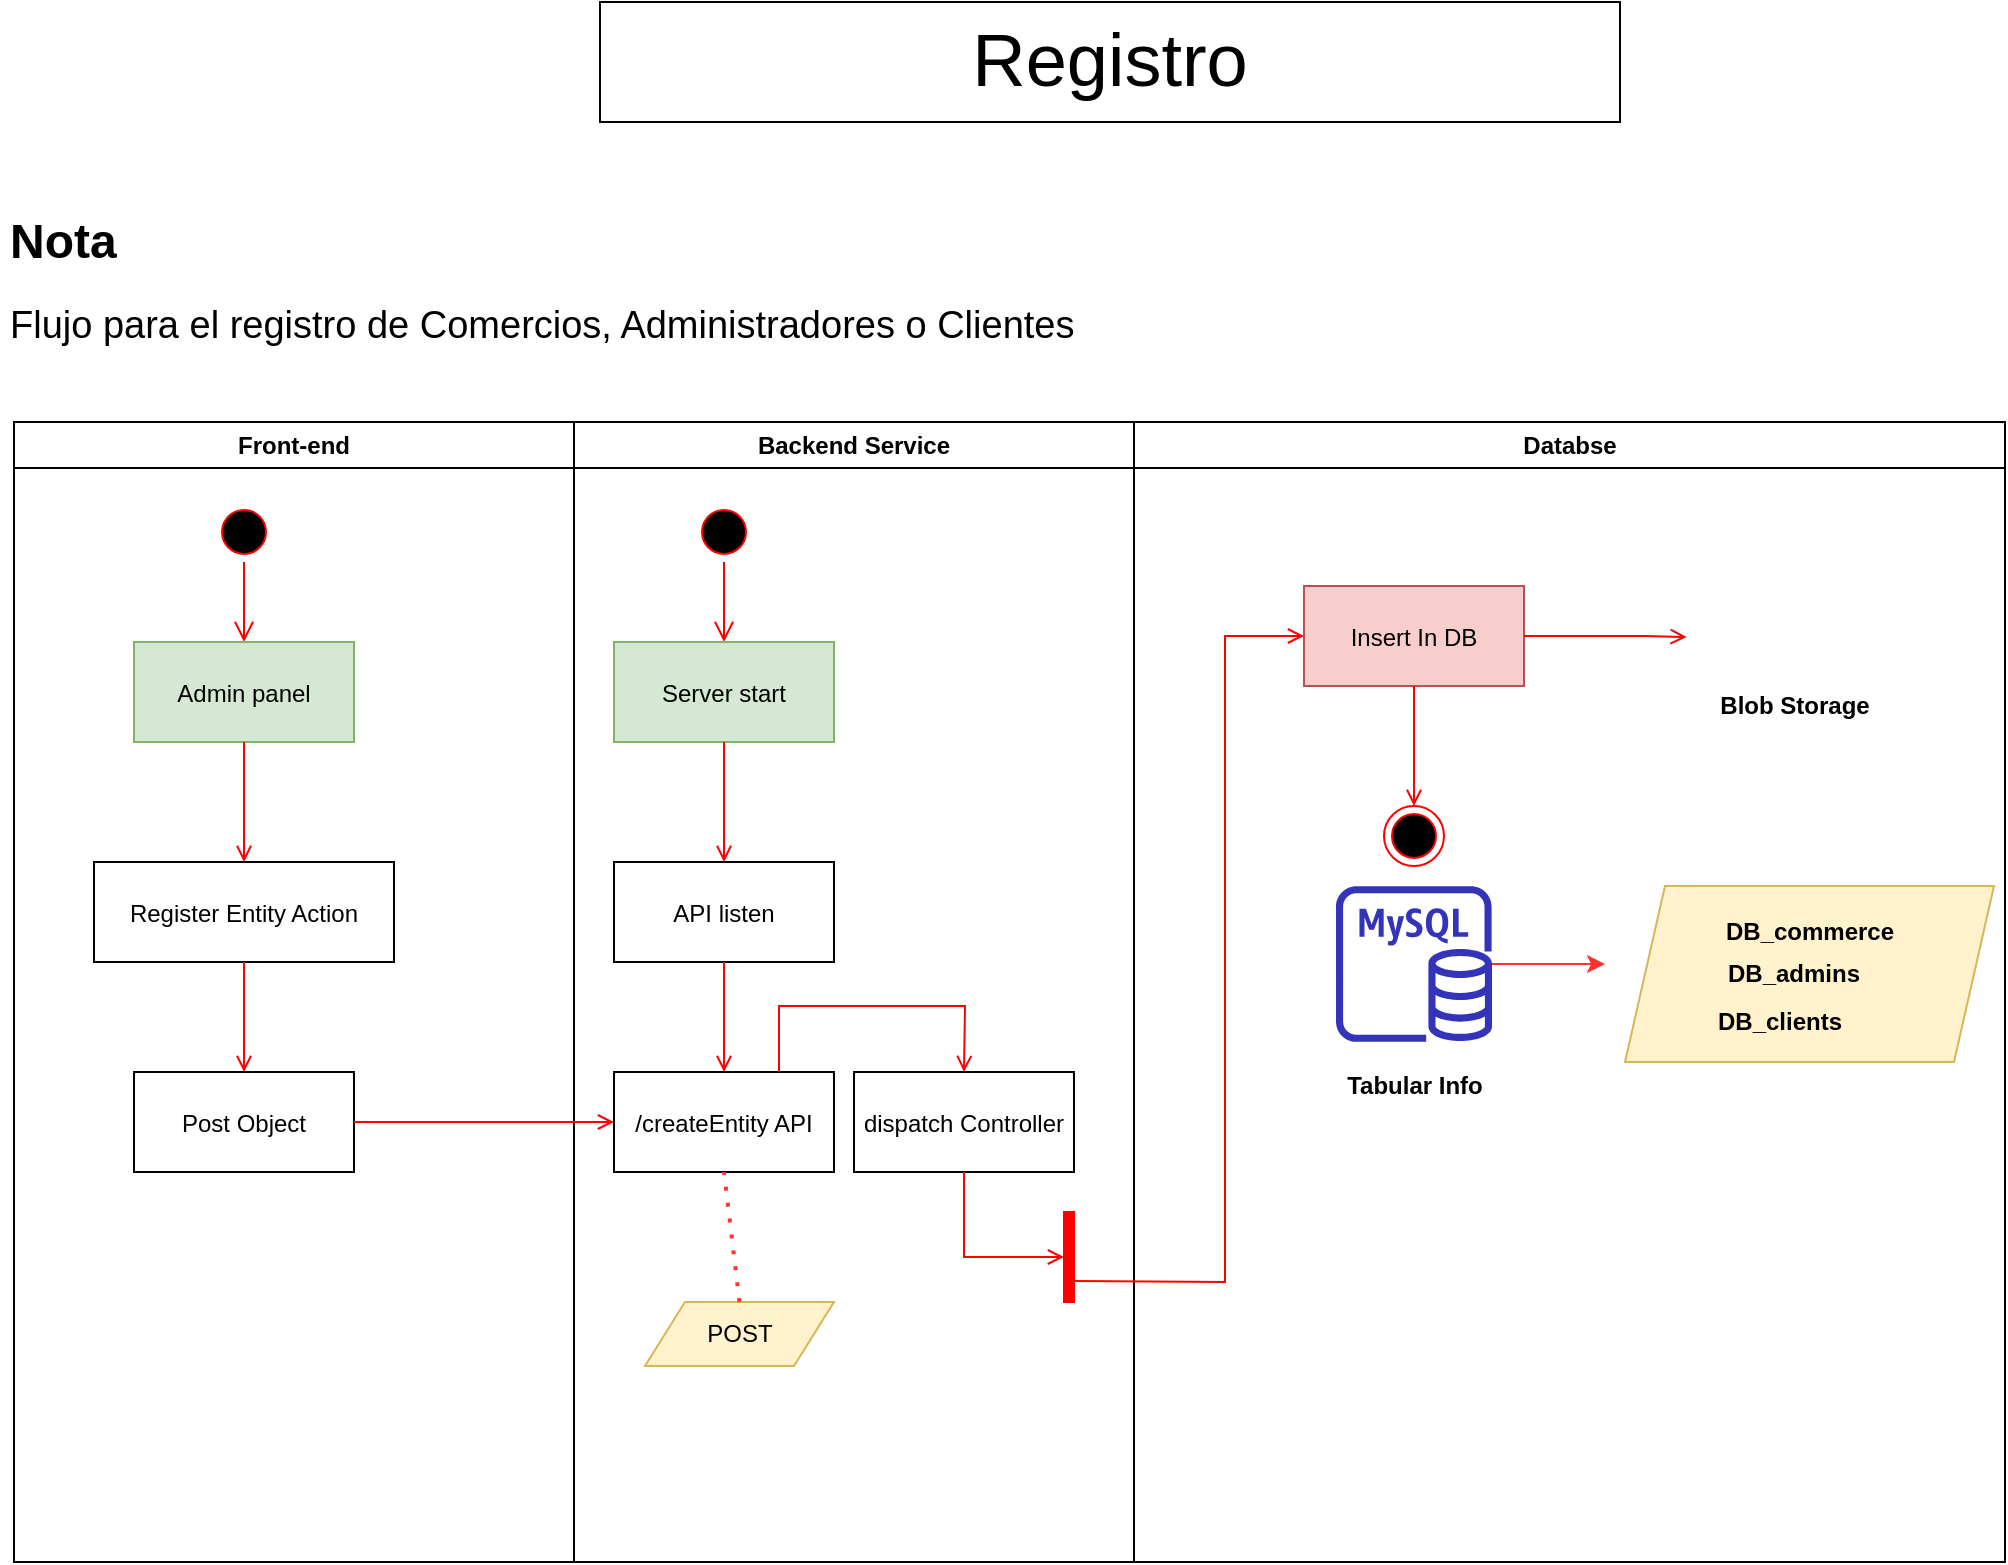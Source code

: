 <mxfile version="14.2.7" type="github" pages="2">
  <diagram name="Admin_CU1_Registro" id="e7e014a7-5840-1c2e-5031-d8a46d1fe8dd">
    <mxGraphModel dx="1310" dy="748" grid="1" gridSize="10" guides="1" tooltips="1" connect="1" arrows="1" fold="1" page="1" pageScale="1" pageWidth="1169" pageHeight="826" background="#ffffff" math="0" shadow="0">
      <root>
        <mxCell id="0" />
        <mxCell id="1" parent="0" />
        <mxCell id="2" value="Front-end" style="swimlane;whiteSpace=wrap" parent="1" vertex="1">
          <mxGeometry x="87" y="230" width="280" height="570" as="geometry" />
        </mxCell>
        <mxCell id="5" value="" style="ellipse;shape=startState;fillColor=#000000;strokeColor=#ff0000;" parent="2" vertex="1">
          <mxGeometry x="100" y="40" width="30" height="30" as="geometry" />
        </mxCell>
        <mxCell id="6" value="" style="edgeStyle=elbowEdgeStyle;elbow=horizontal;verticalAlign=bottom;endArrow=open;endSize=8;strokeColor=#FF0000;endFill=1;rounded=0" parent="2" source="5" target="7" edge="1">
          <mxGeometry x="100" y="40" as="geometry">
            <mxPoint x="115" y="110" as="targetPoint" />
          </mxGeometry>
        </mxCell>
        <mxCell id="7" value="Admin panel" style="fillColor=#d5e8d4;strokeColor=#82b366;" parent="2" vertex="1">
          <mxGeometry x="60" y="110" width="110" height="50" as="geometry" />
        </mxCell>
        <mxCell id="8" value="Register Entity Action" style="" parent="2" vertex="1">
          <mxGeometry x="40" y="220" width="150" height="50" as="geometry" />
        </mxCell>
        <mxCell id="9" value="" style="endArrow=open;strokeColor=#FF0000;endFill=1;rounded=0" parent="2" source="7" target="8" edge="1">
          <mxGeometry relative="1" as="geometry" />
        </mxCell>
        <mxCell id="10" value="Post Object" style="" parent="2" vertex="1">
          <mxGeometry x="60" y="325" width="110" height="50" as="geometry" />
        </mxCell>
        <mxCell id="11" value="" style="endArrow=open;strokeColor=#FF0000;endFill=1;rounded=0" parent="2" source="8" target="10" edge="1">
          <mxGeometry relative="1" as="geometry" />
        </mxCell>
        <mxCell id="3" value="Backend Service" style="swimlane;whiteSpace=wrap" parent="1" vertex="1">
          <mxGeometry x="367" y="230" width="280" height="570" as="geometry" />
        </mxCell>
        <mxCell id="13" value="" style="ellipse;shape=startState;fillColor=#000000;strokeColor=#ff0000;" parent="3" vertex="1">
          <mxGeometry x="60" y="40" width="30" height="30" as="geometry" />
        </mxCell>
        <mxCell id="14" value="" style="edgeStyle=elbowEdgeStyle;elbow=horizontal;verticalAlign=bottom;endArrow=open;endSize=8;strokeColor=#FF0000;endFill=1;rounded=0" parent="3" source="13" target="15" edge="1">
          <mxGeometry x="40" y="20" as="geometry">
            <mxPoint x="55" y="90" as="targetPoint" />
          </mxGeometry>
        </mxCell>
        <mxCell id="15" value="Server start" style="fillColor=#d5e8d4;strokeColor=#82b366;" parent="3" vertex="1">
          <mxGeometry x="20" y="110" width="110" height="50" as="geometry" />
        </mxCell>
        <mxCell id="16" value="API listen" style="" parent="3" vertex="1">
          <mxGeometry x="20" y="220" width="110" height="50" as="geometry" />
        </mxCell>
        <mxCell id="17" value="" style="endArrow=open;strokeColor=#FF0000;endFill=1;rounded=0" parent="3" source="15" target="16" edge="1">
          <mxGeometry relative="1" as="geometry" />
        </mxCell>
        <mxCell id="18" value="/createEntity API" style="" parent="3" vertex="1">
          <mxGeometry x="20" y="325" width="110" height="50" as="geometry" />
        </mxCell>
        <mxCell id="19" value="" style="endArrow=open;strokeColor=#FF0000;endFill=1;rounded=0" parent="3" source="16" target="18" edge="1">
          <mxGeometry relative="1" as="geometry" />
        </mxCell>
        <mxCell id="30" value="dispatch Controller" style="" parent="3" vertex="1">
          <mxGeometry x="140" y="325" width="110" height="50" as="geometry" />
        </mxCell>
        <mxCell id="34" value="" style="whiteSpace=wrap;strokeColor=#FF0000;fillColor=#FF0000" parent="3" vertex="1">
          <mxGeometry x="245" y="395" width="5" height="45" as="geometry" />
        </mxCell>
        <mxCell id="41" value="" style="edgeStyle=elbowEdgeStyle;elbow=horizontal;entryX=0;entryY=0.5;strokeColor=#FF0000;endArrow=open;endFill=1;rounded=0" parent="3" source="30" target="34" edge="1">
          <mxGeometry width="100" height="100" relative="1" as="geometry">
            <mxPoint x="60" y="480" as="sourcePoint" />
            <mxPoint x="160" y="380" as="targetPoint" />
            <Array as="points">
              <mxPoint x="195" y="400" />
            </Array>
          </mxGeometry>
        </mxCell>
        <mxCell id="wWAJvR4I6tCa3L-ix0OH-42" value="" style="endArrow=open;strokeColor=#FF0000;endFill=1;rounded=0;entryX=0.5;entryY=0;entryDx=0;entryDy=0;exitX=0.75;exitY=0;exitDx=0;exitDy=0;" edge="1" parent="3" source="18" target="30">
          <mxGeometry relative="1" as="geometry">
            <mxPoint x="85" y="280" as="sourcePoint" />
            <mxPoint x="85" y="335" as="targetPoint" />
            <Array as="points">
              <mxPoint x="102.5" y="292" />
              <mxPoint x="195.5" y="292" />
            </Array>
          </mxGeometry>
        </mxCell>
        <mxCell id="wWAJvR4I6tCa3L-ix0OH-48" value="" style="shape=parallelogram;perimeter=parallelogramPerimeter;whiteSpace=wrap;html=1;fixedSize=1;fillColor=#fff2cc;strokeColor=#d6b656;" vertex="1" parent="3">
          <mxGeometry x="35.5" y="440" width="94.5" height="32" as="geometry" />
        </mxCell>
        <mxCell id="wWAJvR4I6tCa3L-ix0OH-49" value="" style="endArrow=none;dashed=1;html=1;dashPattern=1 3;strokeWidth=2;entryX=0.5;entryY=1;entryDx=0;entryDy=0;exitX=0.5;exitY=0;exitDx=0;exitDy=0;strokeColor=#FF3333;" edge="1" parent="3" source="wWAJvR4I6tCa3L-ix0OH-48" target="18">
          <mxGeometry width="50" height="50" relative="1" as="geometry">
            <mxPoint x="55.5" y="442" as="sourcePoint" />
            <mxPoint x="105.5" y="392" as="targetPoint" />
          </mxGeometry>
        </mxCell>
        <mxCell id="wWAJvR4I6tCa3L-ix0OH-50" value="POST" style="text;html=1;strokeColor=none;fillColor=none;align=center;verticalAlign=middle;whiteSpace=wrap;rounded=0;" vertex="1" parent="3">
          <mxGeometry x="62.5" y="446" width="40" height="20" as="geometry" />
        </mxCell>
        <mxCell id="4" value="Databse" style="swimlane;whiteSpace=wrap" parent="1" vertex="1">
          <mxGeometry x="647" y="230" width="435.5" height="570" as="geometry" />
        </mxCell>
        <mxCell id="33" value="Insert In DB" style="fillColor=#f8cecc;strokeColor=#b85450;" parent="4" vertex="1">
          <mxGeometry x="85" y="82" width="110" height="50" as="geometry" />
        </mxCell>
        <mxCell id="37" value="" style="edgeStyle=none;strokeColor=#FF0000;endArrow=open;endFill=1;rounded=0;entryX=0;entryY=0.5;entryDx=0;entryDy=0;" parent="4" target="33" edge="1">
          <mxGeometry width="100" height="100" relative="1" as="geometry">
            <mxPoint x="-30" y="429.5" as="sourcePoint" />
            <mxPoint x="90" y="429.5" as="targetPoint" />
            <Array as="points">
              <mxPoint x="45.5" y="430" />
              <mxPoint x="45.5" y="107" />
            </Array>
          </mxGeometry>
        </mxCell>
        <mxCell id="38" value="" style="ellipse;shape=endState;fillColor=#000000;strokeColor=#ff0000" parent="4" vertex="1">
          <mxGeometry x="125" y="192" width="30" height="30" as="geometry" />
        </mxCell>
        <mxCell id="39" value="" style="endArrow=open;strokeColor=#FF0000;endFill=1;rounded=0" parent="4" source="33" target="38" edge="1">
          <mxGeometry relative="1" as="geometry" />
        </mxCell>
        <mxCell id="wWAJvR4I6tCa3L-ix0OH-45" value="Blob Storage" style="text;html=1;strokeColor=none;fillColor=none;align=center;verticalAlign=middle;whiteSpace=wrap;rounded=0;fontStyle=1" vertex="1" parent="4">
          <mxGeometry x="275.5" y="132" width="109" height="20" as="geometry" />
        </mxCell>
        <mxCell id="wWAJvR4I6tCa3L-ix0OH-47" value="" style="outlineConnect=0;fontColor=#232F3E;gradientColor=none;fillColor=#3334B9;strokeColor=none;dashed=0;verticalLabelPosition=bottom;verticalAlign=top;align=center;html=1;fontSize=12;fontStyle=0;aspect=fixed;pointerEvents=1;shape=mxgraph.aws4.rds_mysql_instance;" vertex="1" parent="4">
          <mxGeometry x="101" y="232" width="78" height="78" as="geometry" />
        </mxCell>
        <mxCell id="wWAJvR4I6tCa3L-ix0OH-51" value="" style="shape=image;html=1;verticalAlign=top;verticalLabelPosition=bottom;labelBackgroundColor=#ffffff;imageAspect=0;aspect=fixed;image=https://cdn2.iconfinder.com/data/icons/amazon-aws-stencils/100/Storage__Content_Delivery_Amazon_S3_Bucket-128.png" vertex="1" parent="4">
          <mxGeometry x="275.5" y="52" width="93.5" height="93.5" as="geometry" />
        </mxCell>
        <mxCell id="wWAJvR4I6tCa3L-ix0OH-53" value="" style="endArrow=open;strokeColor=#FF0000;endFill=1;rounded=0;entryX=0.009;entryY=0.594;entryDx=0;entryDy=0;entryPerimeter=0;" edge="1" parent="4" source="33" target="wWAJvR4I6tCa3L-ix0OH-51">
          <mxGeometry relative="1" as="geometry">
            <mxPoint x="864.5" y="260" as="sourcePoint" />
            <mxPoint x="864.5" y="320" as="targetPoint" />
            <Array as="points">
              <mxPoint x="255.5" y="107" />
            </Array>
          </mxGeometry>
        </mxCell>
        <mxCell id="wWAJvR4I6tCa3L-ix0OH-55" value="Tabular Info" style="text;html=1;strokeColor=none;fillColor=none;align=center;verticalAlign=middle;whiteSpace=wrap;rounded=0;fontStyle=1" vertex="1" parent="4">
          <mxGeometry x="86" y="322" width="109" height="20" as="geometry" />
        </mxCell>
        <mxCell id="wWAJvR4I6tCa3L-ix0OH-57" value="" style="shape=parallelogram;perimeter=parallelogramPerimeter;whiteSpace=wrap;html=1;fixedSize=1;fillColor=#fff2cc;strokeColor=#d6b656;" vertex="1" parent="4">
          <mxGeometry x="245.5" y="232" width="184.5" height="88" as="geometry" />
        </mxCell>
        <mxCell id="wWAJvR4I6tCa3L-ix0OH-58" value="DB_commerce" style="text;html=1;strokeColor=none;fillColor=none;align=center;verticalAlign=middle;whiteSpace=wrap;rounded=0;fontStyle=1" vertex="1" parent="4">
          <mxGeometry x="317.75" y="245" width="40" height="20" as="geometry" />
        </mxCell>
        <mxCell id="wWAJvR4I6tCa3L-ix0OH-59" value="DB_admins" style="text;html=1;strokeColor=none;fillColor=none;align=center;verticalAlign=middle;whiteSpace=wrap;rounded=0;fontStyle=1" vertex="1" parent="4">
          <mxGeometry x="310" y="266" width="40" height="20" as="geometry" />
        </mxCell>
        <mxCell id="wWAJvR4I6tCa3L-ix0OH-77" value="DB_clients" style="text;html=1;strokeColor=none;fillColor=none;align=center;verticalAlign=middle;whiteSpace=wrap;rounded=0;fontStyle=1" vertex="1" parent="4">
          <mxGeometry x="302.5" y="290" width="40" height="20" as="geometry" />
        </mxCell>
        <mxCell id="20" value="" style="endArrow=open;strokeColor=#FF0000;endFill=1;rounded=0" parent="1" source="10" target="18" edge="1">
          <mxGeometry relative="1" as="geometry" />
        </mxCell>
        <mxCell id="wWAJvR4I6tCa3L-ix0OH-56" value="&lt;font style=&quot;font-size: 37px&quot;&gt;Registro&lt;/font&gt;" style="rounded=0;whiteSpace=wrap;html=1;" vertex="1" parent="1">
          <mxGeometry x="380" y="20" width="510" height="60" as="geometry" />
        </mxCell>
        <mxCell id="wWAJvR4I6tCa3L-ix0OH-73" style="edgeStyle=orthogonalEdgeStyle;rounded=0;orthogonalLoop=1;jettySize=auto;html=1;strokeColor=#FF3333;" edge="1" parent="1" source="wWAJvR4I6tCa3L-ix0OH-47">
          <mxGeometry relative="1" as="geometry">
            <mxPoint x="882.5" y="501" as="targetPoint" />
          </mxGeometry>
        </mxCell>
        <mxCell id="wWAJvR4I6tCa3L-ix0OH-78" value="&lt;h1&gt;Nota&lt;/h1&gt;&lt;p&gt;&lt;span style=&quot;font-size: 19px&quot;&gt;Flujo para el registro de Comercios, Administradores o Clientes&lt;/span&gt;&lt;/p&gt;" style="text;html=1;strokeColor=none;fillColor=none;spacing=5;spacingTop=-20;whiteSpace=wrap;overflow=hidden;rounded=0;" vertex="1" parent="1">
          <mxGeometry x="80" y="120" width="970" height="80" as="geometry" />
        </mxCell>
      </root>
    </mxGraphModel>
  </diagram>
  <diagram name="Admin_CU3_Anuncios" id="LTiGbZbFvRt4uKrqxNVr">
    <mxGraphModel dx="786" dy="449" grid="1" gridSize="10" guides="1" tooltips="1" connect="1" arrows="1" fold="1" page="1" pageScale="1" pageWidth="1169" pageHeight="826" background="#ffffff" math="0" shadow="0">
      <root>
        <mxCell id="P9ALvyB1JH-VjAAXyOAW-0" />
        <mxCell id="P9ALvyB1JH-VjAAXyOAW-1" parent="P9ALvyB1JH-VjAAXyOAW-0" />
        <mxCell id="P9ALvyB1JH-VjAAXyOAW-2" value="Front-end" style="swimlane;whiteSpace=wrap" vertex="1" parent="P9ALvyB1JH-VjAAXyOAW-1">
          <mxGeometry x="87" y="230" width="280" height="570" as="geometry" />
        </mxCell>
        <mxCell id="P9ALvyB1JH-VjAAXyOAW-3" value="" style="ellipse;shape=startState;fillColor=#000000;strokeColor=#ff0000;" vertex="1" parent="P9ALvyB1JH-VjAAXyOAW-2">
          <mxGeometry x="100" y="40" width="30" height="30" as="geometry" />
        </mxCell>
        <mxCell id="P9ALvyB1JH-VjAAXyOAW-4" value="" style="edgeStyle=elbowEdgeStyle;elbow=horizontal;verticalAlign=bottom;endArrow=open;endSize=8;strokeColor=#FF0000;endFill=1;rounded=0" edge="1" parent="P9ALvyB1JH-VjAAXyOAW-2" source="P9ALvyB1JH-VjAAXyOAW-3" target="P9ALvyB1JH-VjAAXyOAW-5">
          <mxGeometry x="100" y="40" as="geometry">
            <mxPoint x="115" y="110" as="targetPoint" />
          </mxGeometry>
        </mxCell>
        <mxCell id="P9ALvyB1JH-VjAAXyOAW-5" value="Admin panel" style="fillColor=#d5e8d4;strokeColor=#82b366;" vertex="1" parent="P9ALvyB1JH-VjAAXyOAW-2">
          <mxGeometry x="60" y="110" width="110" height="50" as="geometry" />
        </mxCell>
        <mxCell id="P9ALvyB1JH-VjAAXyOAW-6" value="Register Entity Action" style="" vertex="1" parent="P9ALvyB1JH-VjAAXyOAW-2">
          <mxGeometry x="40" y="220" width="150" height="50" as="geometry" />
        </mxCell>
        <mxCell id="P9ALvyB1JH-VjAAXyOAW-7" value="" style="endArrow=open;strokeColor=#FF0000;endFill=1;rounded=0" edge="1" parent="P9ALvyB1JH-VjAAXyOAW-2" source="P9ALvyB1JH-VjAAXyOAW-5" target="P9ALvyB1JH-VjAAXyOAW-6">
          <mxGeometry relative="1" as="geometry" />
        </mxCell>
        <mxCell id="P9ALvyB1JH-VjAAXyOAW-8" value="Post Object" style="" vertex="1" parent="P9ALvyB1JH-VjAAXyOAW-2">
          <mxGeometry x="60" y="325" width="110" height="50" as="geometry" />
        </mxCell>
        <mxCell id="P9ALvyB1JH-VjAAXyOAW-9" value="" style="endArrow=open;strokeColor=#FF0000;endFill=1;rounded=0" edge="1" parent="P9ALvyB1JH-VjAAXyOAW-2" source="P9ALvyB1JH-VjAAXyOAW-6" target="P9ALvyB1JH-VjAAXyOAW-8">
          <mxGeometry relative="1" as="geometry" />
        </mxCell>
        <mxCell id="P9ALvyB1JH-VjAAXyOAW-10" value="Backend Service" style="swimlane;whiteSpace=wrap" vertex="1" parent="P9ALvyB1JH-VjAAXyOAW-1">
          <mxGeometry x="367" y="230" width="280" height="570" as="geometry" />
        </mxCell>
        <mxCell id="P9ALvyB1JH-VjAAXyOAW-11" value="" style="ellipse;shape=startState;fillColor=#000000;strokeColor=#ff0000;" vertex="1" parent="P9ALvyB1JH-VjAAXyOAW-10">
          <mxGeometry x="60" y="40" width="30" height="30" as="geometry" />
        </mxCell>
        <mxCell id="P9ALvyB1JH-VjAAXyOAW-12" value="" style="edgeStyle=elbowEdgeStyle;elbow=horizontal;verticalAlign=bottom;endArrow=open;endSize=8;strokeColor=#FF0000;endFill=1;rounded=0" edge="1" parent="P9ALvyB1JH-VjAAXyOAW-10" source="P9ALvyB1JH-VjAAXyOAW-11" target="P9ALvyB1JH-VjAAXyOAW-13">
          <mxGeometry x="40" y="20" as="geometry">
            <mxPoint x="55" y="90" as="targetPoint" />
          </mxGeometry>
        </mxCell>
        <mxCell id="P9ALvyB1JH-VjAAXyOAW-13" value="Server start" style="fillColor=#d5e8d4;strokeColor=#82b366;" vertex="1" parent="P9ALvyB1JH-VjAAXyOAW-10">
          <mxGeometry x="20" y="110" width="110" height="50" as="geometry" />
        </mxCell>
        <mxCell id="P9ALvyB1JH-VjAAXyOAW-14" value="API listen" style="" vertex="1" parent="P9ALvyB1JH-VjAAXyOAW-10">
          <mxGeometry x="20" y="220" width="110" height="50" as="geometry" />
        </mxCell>
        <mxCell id="P9ALvyB1JH-VjAAXyOAW-15" value="" style="endArrow=open;strokeColor=#FF0000;endFill=1;rounded=0" edge="1" parent="P9ALvyB1JH-VjAAXyOAW-10" source="P9ALvyB1JH-VjAAXyOAW-13" target="P9ALvyB1JH-VjAAXyOAW-14">
          <mxGeometry relative="1" as="geometry" />
        </mxCell>
        <mxCell id="P9ALvyB1JH-VjAAXyOAW-16" value="/createEntity API" style="" vertex="1" parent="P9ALvyB1JH-VjAAXyOAW-10">
          <mxGeometry x="20" y="325" width="110" height="50" as="geometry" />
        </mxCell>
        <mxCell id="P9ALvyB1JH-VjAAXyOAW-17" value="" style="endArrow=open;strokeColor=#FF0000;endFill=1;rounded=0" edge="1" parent="P9ALvyB1JH-VjAAXyOAW-10" source="P9ALvyB1JH-VjAAXyOAW-14" target="P9ALvyB1JH-VjAAXyOAW-16">
          <mxGeometry relative="1" as="geometry" />
        </mxCell>
        <mxCell id="P9ALvyB1JH-VjAAXyOAW-18" value="dispatch Controller" style="" vertex="1" parent="P9ALvyB1JH-VjAAXyOAW-10">
          <mxGeometry x="140" y="325" width="110" height="50" as="geometry" />
        </mxCell>
        <mxCell id="P9ALvyB1JH-VjAAXyOAW-19" value="" style="whiteSpace=wrap;strokeColor=#FF0000;fillColor=#FF0000" vertex="1" parent="P9ALvyB1JH-VjAAXyOAW-10">
          <mxGeometry x="245" y="395" width="5" height="45" as="geometry" />
        </mxCell>
        <mxCell id="P9ALvyB1JH-VjAAXyOAW-20" value="" style="edgeStyle=elbowEdgeStyle;elbow=horizontal;entryX=0;entryY=0.5;strokeColor=#FF0000;endArrow=open;endFill=1;rounded=0" edge="1" parent="P9ALvyB1JH-VjAAXyOAW-10" source="P9ALvyB1JH-VjAAXyOAW-18" target="P9ALvyB1JH-VjAAXyOAW-19">
          <mxGeometry width="100" height="100" relative="1" as="geometry">
            <mxPoint x="60" y="480" as="sourcePoint" />
            <mxPoint x="160" y="380" as="targetPoint" />
            <Array as="points">
              <mxPoint x="195" y="400" />
            </Array>
          </mxGeometry>
        </mxCell>
        <mxCell id="P9ALvyB1JH-VjAAXyOAW-21" value="" style="endArrow=open;strokeColor=#FF0000;endFill=1;rounded=0;entryX=0.5;entryY=0;entryDx=0;entryDy=0;exitX=0.75;exitY=0;exitDx=0;exitDy=0;" edge="1" parent="P9ALvyB1JH-VjAAXyOAW-10" source="P9ALvyB1JH-VjAAXyOAW-16" target="P9ALvyB1JH-VjAAXyOAW-18">
          <mxGeometry relative="1" as="geometry">
            <mxPoint x="85" y="280" as="sourcePoint" />
            <mxPoint x="85" y="335" as="targetPoint" />
            <Array as="points">
              <mxPoint x="102.5" y="292" />
              <mxPoint x="195.5" y="292" />
            </Array>
          </mxGeometry>
        </mxCell>
        <mxCell id="P9ALvyB1JH-VjAAXyOAW-22" value="" style="shape=parallelogram;perimeter=parallelogramPerimeter;whiteSpace=wrap;html=1;fixedSize=1;fillColor=#fff2cc;strokeColor=#d6b656;" vertex="1" parent="P9ALvyB1JH-VjAAXyOAW-10">
          <mxGeometry x="35.5" y="440" width="94.5" height="32" as="geometry" />
        </mxCell>
        <mxCell id="P9ALvyB1JH-VjAAXyOAW-23" value="" style="endArrow=none;dashed=1;html=1;dashPattern=1 3;strokeWidth=2;entryX=0.5;entryY=1;entryDx=0;entryDy=0;exitX=0.5;exitY=0;exitDx=0;exitDy=0;strokeColor=#FF3333;" edge="1" parent="P9ALvyB1JH-VjAAXyOAW-10" source="P9ALvyB1JH-VjAAXyOAW-22" target="P9ALvyB1JH-VjAAXyOAW-16">
          <mxGeometry width="50" height="50" relative="1" as="geometry">
            <mxPoint x="55.5" y="442" as="sourcePoint" />
            <mxPoint x="105.5" y="392" as="targetPoint" />
          </mxGeometry>
        </mxCell>
        <mxCell id="P9ALvyB1JH-VjAAXyOAW-24" value="POST" style="text;html=1;strokeColor=none;fillColor=none;align=center;verticalAlign=middle;whiteSpace=wrap;rounded=0;" vertex="1" parent="P9ALvyB1JH-VjAAXyOAW-10">
          <mxGeometry x="62.5" y="446" width="40" height="20" as="geometry" />
        </mxCell>
        <mxCell id="P9ALvyB1JH-VjAAXyOAW-25" value="Databse" style="swimlane;whiteSpace=wrap" vertex="1" parent="P9ALvyB1JH-VjAAXyOAW-1">
          <mxGeometry x="647" y="230" width="435.5" height="570" as="geometry" />
        </mxCell>
        <mxCell id="P9ALvyB1JH-VjAAXyOAW-26" value="Insert In DB" style="fillColor=#f8cecc;strokeColor=#b85450;" vertex="1" parent="P9ALvyB1JH-VjAAXyOAW-25">
          <mxGeometry x="85" y="82" width="110" height="50" as="geometry" />
        </mxCell>
        <mxCell id="P9ALvyB1JH-VjAAXyOAW-27" value="" style="edgeStyle=none;strokeColor=#FF0000;endArrow=open;endFill=1;rounded=0;entryX=0;entryY=0.5;entryDx=0;entryDy=0;" edge="1" parent="P9ALvyB1JH-VjAAXyOAW-25" target="P9ALvyB1JH-VjAAXyOAW-26">
          <mxGeometry width="100" height="100" relative="1" as="geometry">
            <mxPoint x="-30" y="429.5" as="sourcePoint" />
            <mxPoint x="90" y="429.5" as="targetPoint" />
            <Array as="points">
              <mxPoint x="45.5" y="430" />
              <mxPoint x="45.5" y="107" />
            </Array>
          </mxGeometry>
        </mxCell>
        <mxCell id="P9ALvyB1JH-VjAAXyOAW-28" value="" style="ellipse;shape=endState;fillColor=#000000;strokeColor=#ff0000" vertex="1" parent="P9ALvyB1JH-VjAAXyOAW-25">
          <mxGeometry x="125" y="192" width="30" height="30" as="geometry" />
        </mxCell>
        <mxCell id="P9ALvyB1JH-VjAAXyOAW-29" value="" style="endArrow=open;strokeColor=#FF0000;endFill=1;rounded=0" edge="1" parent="P9ALvyB1JH-VjAAXyOAW-25" source="P9ALvyB1JH-VjAAXyOAW-26" target="P9ALvyB1JH-VjAAXyOAW-28">
          <mxGeometry relative="1" as="geometry" />
        </mxCell>
        <mxCell id="P9ALvyB1JH-VjAAXyOAW-30" value="Blob Storage" style="text;html=1;strokeColor=none;fillColor=none;align=center;verticalAlign=middle;whiteSpace=wrap;rounded=0;fontStyle=1" vertex="1" parent="P9ALvyB1JH-VjAAXyOAW-25">
          <mxGeometry x="275.5" y="132" width="109" height="20" as="geometry" />
        </mxCell>
        <mxCell id="P9ALvyB1JH-VjAAXyOAW-31" value="" style="outlineConnect=0;fontColor=#232F3E;gradientColor=none;fillColor=#3334B9;strokeColor=none;dashed=0;verticalLabelPosition=bottom;verticalAlign=top;align=center;html=1;fontSize=12;fontStyle=0;aspect=fixed;pointerEvents=1;shape=mxgraph.aws4.rds_mysql_instance;" vertex="1" parent="P9ALvyB1JH-VjAAXyOAW-25">
          <mxGeometry x="101" y="232" width="78" height="78" as="geometry" />
        </mxCell>
        <mxCell id="P9ALvyB1JH-VjAAXyOAW-32" value="" style="shape=image;html=1;verticalAlign=top;verticalLabelPosition=bottom;labelBackgroundColor=#ffffff;imageAspect=0;aspect=fixed;image=https://cdn2.iconfinder.com/data/icons/amazon-aws-stencils/100/Storage__Content_Delivery_Amazon_S3_Bucket-128.png" vertex="1" parent="P9ALvyB1JH-VjAAXyOAW-25">
          <mxGeometry x="275.5" y="52" width="93.5" height="93.5" as="geometry" />
        </mxCell>
        <mxCell id="P9ALvyB1JH-VjAAXyOAW-33" value="" style="endArrow=open;strokeColor=#FF0000;endFill=1;rounded=0;entryX=0.009;entryY=0.594;entryDx=0;entryDy=0;entryPerimeter=0;" edge="1" parent="P9ALvyB1JH-VjAAXyOAW-25" source="P9ALvyB1JH-VjAAXyOAW-26" target="P9ALvyB1JH-VjAAXyOAW-32">
          <mxGeometry relative="1" as="geometry">
            <mxPoint x="864.5" y="260" as="sourcePoint" />
            <mxPoint x="864.5" y="320" as="targetPoint" />
            <Array as="points">
              <mxPoint x="255.5" y="107" />
            </Array>
          </mxGeometry>
        </mxCell>
        <mxCell id="P9ALvyB1JH-VjAAXyOAW-34" value="Tabular Info" style="text;html=1;strokeColor=none;fillColor=none;align=center;verticalAlign=middle;whiteSpace=wrap;rounded=0;fontStyle=1" vertex="1" parent="P9ALvyB1JH-VjAAXyOAW-25">
          <mxGeometry x="86" y="322" width="109" height="20" as="geometry" />
        </mxCell>
        <mxCell id="P9ALvyB1JH-VjAAXyOAW-35" value="" style="shape=parallelogram;perimeter=parallelogramPerimeter;whiteSpace=wrap;html=1;fixedSize=1;fillColor=#fff2cc;strokeColor=#d6b656;" vertex="1" parent="P9ALvyB1JH-VjAAXyOAW-25">
          <mxGeometry x="245.5" y="232" width="184.5" height="88" as="geometry" />
        </mxCell>
        <mxCell id="P9ALvyB1JH-VjAAXyOAW-36" value="DB_commerce" style="text;html=1;strokeColor=none;fillColor=none;align=center;verticalAlign=middle;whiteSpace=wrap;rounded=0;fontStyle=1" vertex="1" parent="P9ALvyB1JH-VjAAXyOAW-25">
          <mxGeometry x="317.75" y="245" width="40" height="20" as="geometry" />
        </mxCell>
        <mxCell id="P9ALvyB1JH-VjAAXyOAW-37" value="DB_admins" style="text;html=1;strokeColor=none;fillColor=none;align=center;verticalAlign=middle;whiteSpace=wrap;rounded=0;fontStyle=1" vertex="1" parent="P9ALvyB1JH-VjAAXyOAW-25">
          <mxGeometry x="310" y="266" width="40" height="20" as="geometry" />
        </mxCell>
        <mxCell id="P9ALvyB1JH-VjAAXyOAW-38" value="DB_clients" style="text;html=1;strokeColor=none;fillColor=none;align=center;verticalAlign=middle;whiteSpace=wrap;rounded=0;fontStyle=1" vertex="1" parent="P9ALvyB1JH-VjAAXyOAW-25">
          <mxGeometry x="302.5" y="290" width="40" height="20" as="geometry" />
        </mxCell>
        <mxCell id="P9ALvyB1JH-VjAAXyOAW-39" value="" style="endArrow=open;strokeColor=#FF0000;endFill=1;rounded=0" edge="1" parent="P9ALvyB1JH-VjAAXyOAW-1" source="P9ALvyB1JH-VjAAXyOAW-8" target="P9ALvyB1JH-VjAAXyOAW-16">
          <mxGeometry relative="1" as="geometry" />
        </mxCell>
        <mxCell id="P9ALvyB1JH-VjAAXyOAW-40" value="&lt;font style=&quot;font-size: 37px&quot;&gt;Crear anuncios&lt;/font&gt;" style="rounded=0;whiteSpace=wrap;html=1;" vertex="1" parent="P9ALvyB1JH-VjAAXyOAW-1">
          <mxGeometry x="380" y="20" width="510" height="60" as="geometry" />
        </mxCell>
        <mxCell id="P9ALvyB1JH-VjAAXyOAW-41" style="edgeStyle=orthogonalEdgeStyle;rounded=0;orthogonalLoop=1;jettySize=auto;html=1;strokeColor=#FF3333;" edge="1" parent="P9ALvyB1JH-VjAAXyOAW-1" source="P9ALvyB1JH-VjAAXyOAW-31">
          <mxGeometry relative="1" as="geometry">
            <mxPoint x="882.5" y="501" as="targetPoint" />
          </mxGeometry>
        </mxCell>
        <mxCell id="P9ALvyB1JH-VjAAXyOAW-42" value="&lt;h1&gt;Nota&lt;/h1&gt;&lt;p&gt;&lt;span style=&quot;font-size: 19px&quot;&gt;Flujo para la creación de Anuncios publicitarios&lt;/span&gt;&lt;/p&gt;" style="text;html=1;strokeColor=none;fillColor=none;spacing=5;spacingTop=-20;whiteSpace=wrap;overflow=hidden;rounded=0;" vertex="1" parent="P9ALvyB1JH-VjAAXyOAW-1">
          <mxGeometry x="80" y="120" width="970" height="80" as="geometry" />
        </mxCell>
      </root>
    </mxGraphModel>
  </diagram>
</mxfile>
